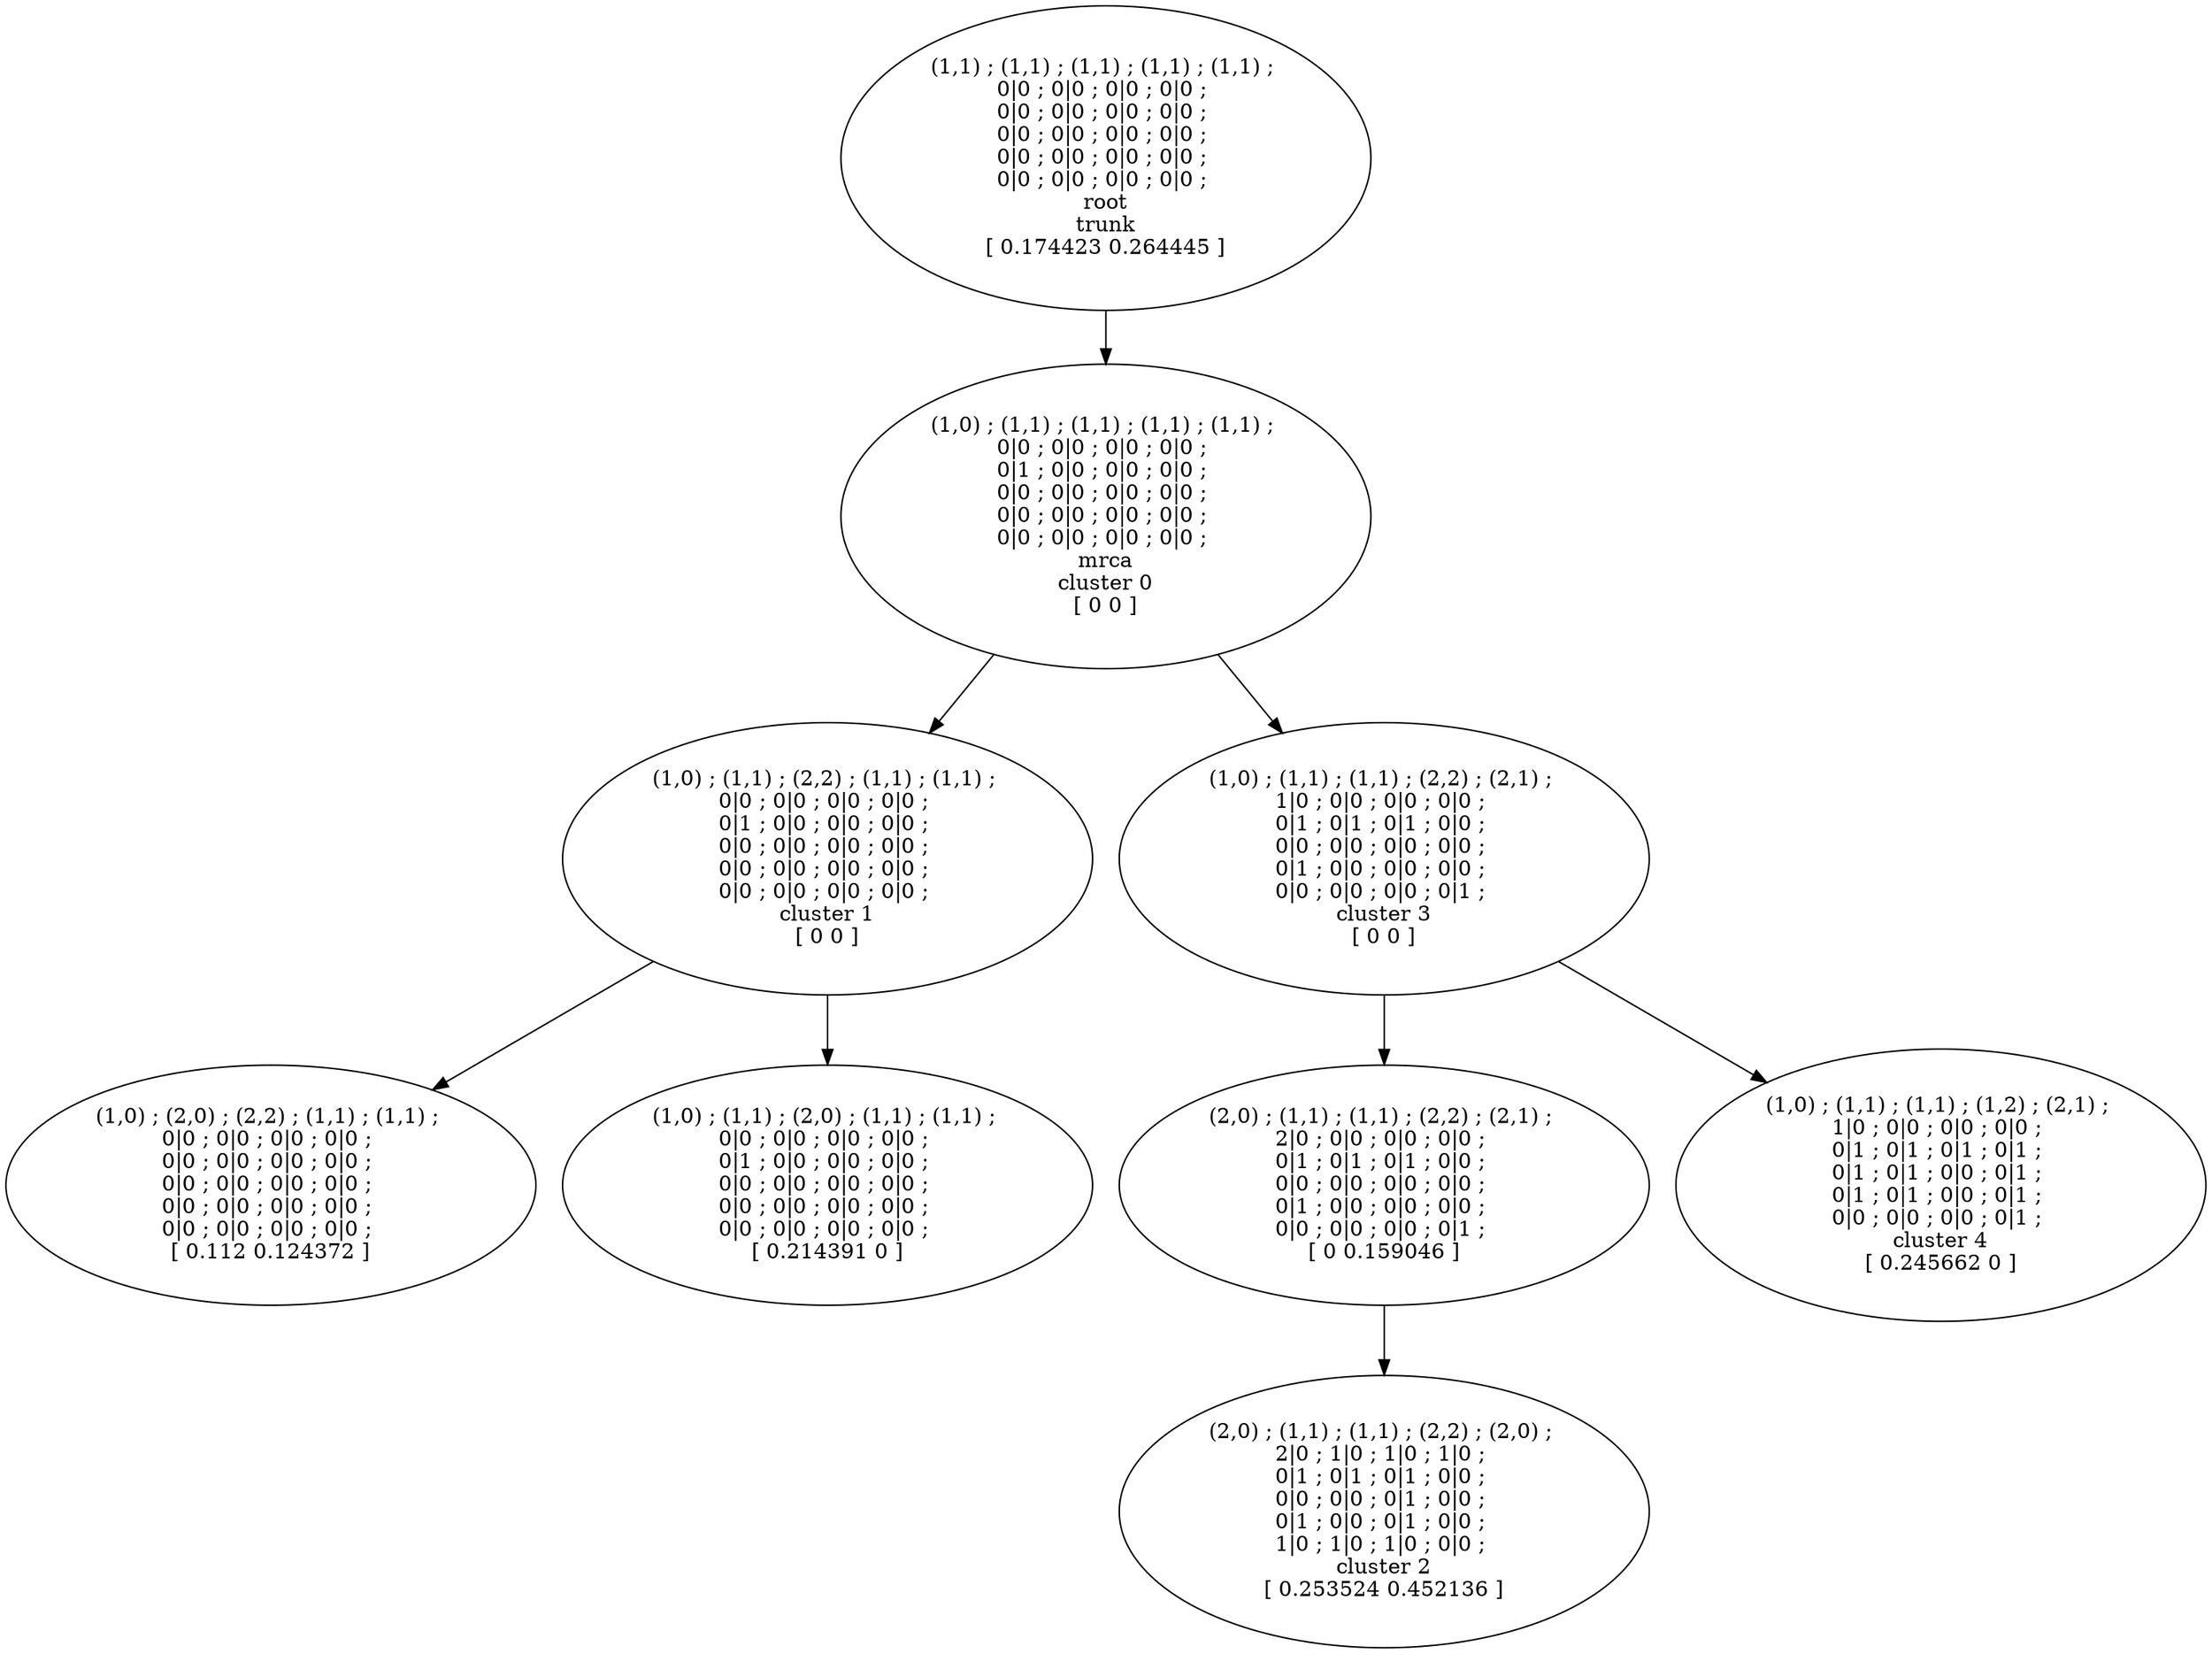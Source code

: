 digraph T {
	10 [label="(2,0) ; (1,1) ; (1,1) ; (2,2) ; (2,1) ; \n2|0 ; 0|0 ; 0|0 ; 0|0 ; \n0|1 ; 0|1 ; 0|1 ; 0|0 ; \n0|0 ; 0|0 ; 0|0 ; 0|0 ; \n0|1 ; 0|0 ; 0|0 ; 0|0 ; \n0|0 ; 0|0 ; 0|0 ; 0|1 ; \n[ 0 0.159046 ]"]
	9 [label="(2,0) ; (1,1) ; (1,1) ; (2,2) ; (2,0) ; \n2|0 ; 1|0 ; 1|0 ; 1|0 ; \n0|1 ; 0|1 ; 0|1 ; 0|0 ; \n0|0 ; 0|0 ; 0|1 ; 0|0 ; \n0|1 ; 0|0 ; 0|1 ; 0|0 ; \n1|0 ; 1|0 ; 1|0 ; 0|0 ; \ncluster 2\n[ 0.253524 0.452136 ]"]
	8 [label="(1,1) ; (1,1) ; (1,1) ; (1,1) ; (1,1) ; \n0|0 ; 0|0 ; 0|0 ; 0|0 ; \n0|0 ; 0|0 ; 0|0 ; 0|0 ; \n0|0 ; 0|0 ; 0|0 ; 0|0 ; \n0|0 ; 0|0 ; 0|0 ; 0|0 ; \n0|0 ; 0|0 ; 0|0 ; 0|0 ; \nroot\ntrunk\n[ 0.174423 0.264445 ]"]
	7 [label="(1,0) ; (2,0) ; (2,2) ; (1,1) ; (1,1) ; \n0|0 ; 0|0 ; 0|0 ; 0|0 ; \n0|0 ; 0|0 ; 0|0 ; 0|0 ; \n0|0 ; 0|0 ; 0|0 ; 0|0 ; \n0|0 ; 0|0 ; 0|0 ; 0|0 ; \n0|0 ; 0|0 ; 0|0 ; 0|0 ; \n[ 0.112 0.124372 ]"]
	6 [label="(1,0) ; (1,1) ; (2,2) ; (1,1) ; (1,1) ; \n0|0 ; 0|0 ; 0|0 ; 0|0 ; \n0|1 ; 0|0 ; 0|0 ; 0|0 ; \n0|0 ; 0|0 ; 0|0 ; 0|0 ; \n0|0 ; 0|0 ; 0|0 ; 0|0 ; \n0|0 ; 0|0 ; 0|0 ; 0|0 ; \ncluster 1\n[ 0 0 ]"]
	5 [label="(1,0) ; (1,1) ; (2,0) ; (1,1) ; (1,1) ; \n0|0 ; 0|0 ; 0|0 ; 0|0 ; \n0|1 ; 0|0 ; 0|0 ; 0|0 ; \n0|0 ; 0|0 ; 0|0 ; 0|0 ; \n0|0 ; 0|0 ; 0|0 ; 0|0 ; \n0|0 ; 0|0 ; 0|0 ; 0|0 ; \n[ 0.214391 0 ]"]
	4 [label="(1,0) ; (1,1) ; (1,1) ; (2,2) ; (2,1) ; \n1|0 ; 0|0 ; 0|0 ; 0|0 ; \n0|1 ; 0|1 ; 0|1 ; 0|0 ; \n0|0 ; 0|0 ; 0|0 ; 0|0 ; \n0|1 ; 0|0 ; 0|0 ; 0|0 ; \n0|0 ; 0|0 ; 0|0 ; 0|1 ; \ncluster 3\n[ 0 0 ]"]
	2 [label="(1,0) ; (1,1) ; (1,1) ; (1,2) ; (2,1) ; \n1|0 ; 0|0 ; 0|0 ; 0|0 ; \n0|1 ; 0|1 ; 0|1 ; 0|1 ; \n0|1 ; 0|1 ; 0|0 ; 0|1 ; \n0|1 ; 0|1 ; 0|0 ; 0|1 ; \n0|0 ; 0|0 ; 0|0 ; 0|1 ; \ncluster 4\n[ 0.245662 0 ]"]
	1 [label="(1,0) ; (1,1) ; (1,1) ; (1,1) ; (1,1) ; \n0|0 ; 0|0 ; 0|0 ; 0|0 ; \n0|1 ; 0|0 ; 0|0 ; 0|0 ; \n0|0 ; 0|0 ; 0|0 ; 0|0 ; \n0|0 ; 0|0 ; 0|0 ; 0|0 ; \n0|0 ; 0|0 ; 0|0 ; 0|0 ; \nmrca\ncluster 0\n[ 0 0 ]"]
10 -> 9
8 -> 1
6 -> 5
6 -> 7
4 -> 2
4 -> 10
1 -> 4
1 -> 6
}
